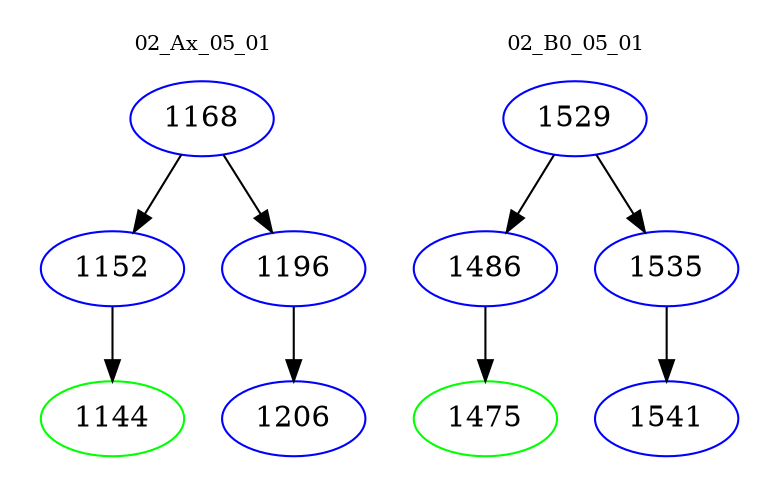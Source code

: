 digraph{
subgraph cluster_0 {
color = white
label = "02_Ax_05_01";
fontsize=10;
T0_1168 [label="1168", color="blue"]
T0_1168 -> T0_1152 [color="black"]
T0_1152 [label="1152", color="blue"]
T0_1152 -> T0_1144 [color="black"]
T0_1144 [label="1144", color="green"]
T0_1168 -> T0_1196 [color="black"]
T0_1196 [label="1196", color="blue"]
T0_1196 -> T0_1206 [color="black"]
T0_1206 [label="1206", color="blue"]
}
subgraph cluster_1 {
color = white
label = "02_B0_05_01";
fontsize=10;
T1_1529 [label="1529", color="blue"]
T1_1529 -> T1_1486 [color="black"]
T1_1486 [label="1486", color="blue"]
T1_1486 -> T1_1475 [color="black"]
T1_1475 [label="1475", color="green"]
T1_1529 -> T1_1535 [color="black"]
T1_1535 [label="1535", color="blue"]
T1_1535 -> T1_1541 [color="black"]
T1_1541 [label="1541", color="blue"]
}
}
